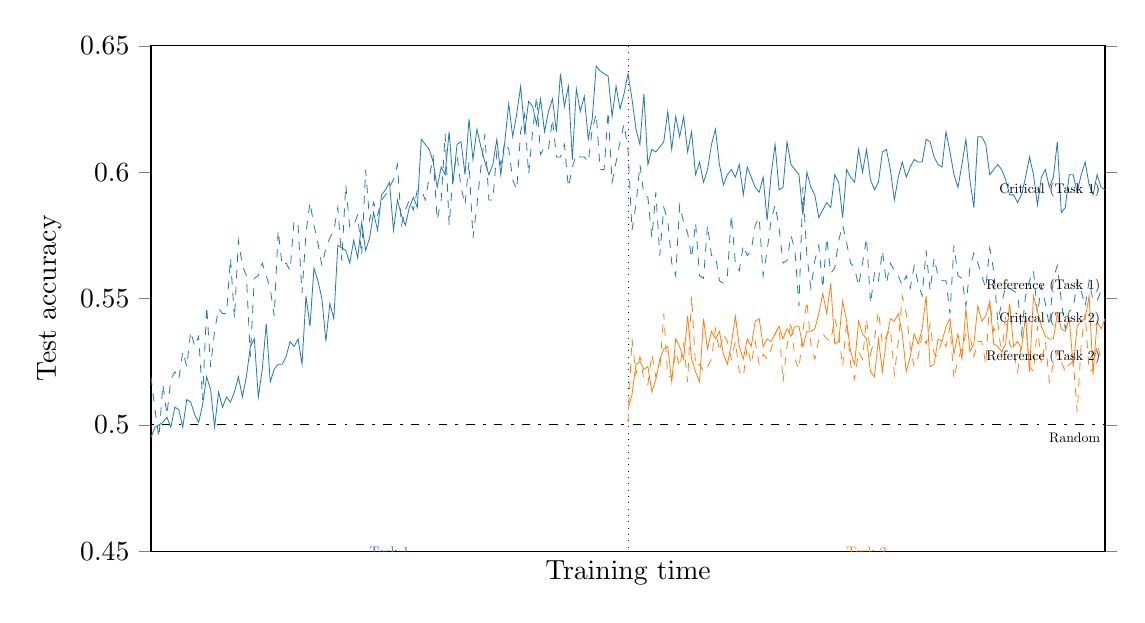 % This file was created by matplotlib2tikz v0.6.18.
\begin{tikzpicture}

\definecolor{color0}{rgb}{0.122,0.467,0.706}
\definecolor{color1}{rgb}{1,0.498,0.055}

\begin{axis}[
every y tick label/.style = {
rotate=0
},
height=8cm,
tick align=outside,
width=13.698cm,
x grid style={white!69.02!black},
xlabel={Training time},
xmajorticks=false,
xmin=0, xmax=240,
y grid style={white!69.02!black},
ylabel={Test accuracy},
ymin=0.45, ymax=0.65,
ytick pos=both
]
\addplot [line width=0.29pt, black, dotted, forget plot]
table [row sep=\\]{%
120	0 \\
120	1 \\
};
\addplot [line width=0.29pt, black, dash pattern=on 1pt off 3pt on 3pt off 3pt, forget plot]
table [row sep=\\]{%
0	0.5 \\
240	0.5 \\
};
\addplot [line width=0.29pt, color0, forget plot]
table [row sep=\\]{%
0	0.495 \\
1	0.499 \\
2	0.5 \\
3	0.501 \\
4	0.503 \\
5	0.499 \\
6	0.507 \\
7	0.506 \\
8	0.499 \\
9	0.51 \\
10	0.509 \\
11	0.504 \\
12	0.501 \\
13	0.508 \\
14	0.519 \\
15	0.514 \\
16	0.499 \\
17	0.513 \\
18	0.507 \\
19	0.511 \\
20	0.509 \\
21	0.513 \\
22	0.519 \\
23	0.511 \\
24	0.519 \\
25	0.531 \\
26	0.534 \\
27	0.511 \\
28	0.522 \\
29	0.54 \\
30	0.517 \\
31	0.522 \\
32	0.524 \\
33	0.524 \\
34	0.527 \\
35	0.533 \\
36	0.531 \\
37	0.534 \\
38	0.524 \\
39	0.551 \\
40	0.539 \\
41	0.562 \\
42	0.557 \\
43	0.55 \\
44	0.533 \\
45	0.548 \\
46	0.542 \\
47	0.571 \\
48	0.57 \\
49	0.569 \\
50	0.564 \\
51	0.573 \\
52	0.566 \\
53	0.58 \\
54	0.569 \\
55	0.574 \\
56	0.584 \\
57	0.577 \\
58	0.591 \\
59	0.593 \\
60	0.596 \\
61	0.577 \\
62	0.589 \\
63	0.583 \\
64	0.579 \\
65	0.586 \\
66	0.59 \\
67	0.586 \\
68	0.613 \\
69	0.611 \\
70	0.609 \\
71	0.604 \\
72	0.594 \\
73	0.602 \\
74	0.599 \\
75	0.616 \\
76	0.596 \\
77	0.611 \\
78	0.612 \\
79	0.599 \\
80	0.621 \\
81	0.605 \\
82	0.617 \\
83	0.61 \\
84	0.604 \\
85	0.599 \\
86	0.603 \\
87	0.613 \\
88	0.599 \\
89	0.612 \\
90	0.627 \\
91	0.614 \\
92	0.623 \\
93	0.634 \\
94	0.616 \\
95	0.628 \\
96	0.626 \\
97	0.619 \\
98	0.629 \\
99	0.616 \\
100	0.624 \\
101	0.629 \\
102	0.616 \\
103	0.639 \\
104	0.626 \\
105	0.634 \\
106	0.605 \\
107	0.633 \\
108	0.624 \\
109	0.63 \\
110	0.613 \\
111	0.621 \\
112	0.642 \\
113	0.64 \\
114	0.639 \\
115	0.638 \\
116	0.622 \\
117	0.634 \\
118	0.625 \\
119	0.631 \\
120	0.639 \\
121	0.629 \\
122	0.617 \\
123	0.611 \\
124	0.631 \\
125	0.603 \\
126	0.609 \\
127	0.608 \\
128	0.61 \\
129	0.612 \\
130	0.624 \\
131	0.609 \\
132	0.622 \\
133	0.614 \\
134	0.622 \\
135	0.608 \\
136	0.616 \\
137	0.599 \\
138	0.604 \\
139	0.596 \\
140	0.601 \\
141	0.611 \\
142	0.617 \\
143	0.603 \\
144	0.595 \\
145	0.599 \\
146	0.601 \\
147	0.598 \\
148	0.603 \\
149	0.591 \\
150	0.602 \\
151	0.598 \\
152	0.594 \\
153	0.592 \\
154	0.598 \\
155	0.581 \\
156	0.599 \\
157	0.611 \\
158	0.593 \\
159	0.594 \\
160	0.612 \\
161	0.603 \\
162	0.601 \\
163	0.599 \\
164	0.583 \\
165	0.6 \\
166	0.594 \\
167	0.591 \\
168	0.582 \\
169	0.585 \\
170	0.588 \\
171	0.586 \\
172	0.599 \\
173	0.596 \\
174	0.582 \\
175	0.601 \\
176	0.598 \\
177	0.596 \\
178	0.609 \\
179	0.6 \\
180	0.609 \\
181	0.597 \\
182	0.593 \\
183	0.596 \\
184	0.608 \\
185	0.609 \\
186	0.601 \\
187	0.589 \\
188	0.598 \\
189	0.604 \\
190	0.598 \\
191	0.602 \\
192	0.605 \\
193	0.604 \\
194	0.604 \\
195	0.613 \\
196	0.612 \\
197	0.606 \\
198	0.603 \\
199	0.602 \\
200	0.616 \\
201	0.608 \\
202	0.599 \\
203	0.594 \\
204	0.603 \\
205	0.613 \\
206	0.597 \\
207	0.586 \\
208	0.614 \\
209	0.614 \\
210	0.611 \\
211	0.599 \\
212	0.601 \\
213	0.603 \\
214	0.601 \\
215	0.597 \\
216	0.591 \\
217	0.591 \\
218	0.588 \\
219	0.591 \\
220	0.598 \\
221	0.606 \\
222	0.599 \\
223	0.587 \\
224	0.598 \\
225	0.601 \\
226	0.594 \\
227	0.598 \\
228	0.612 \\
229	0.584 \\
230	0.586 \\
231	0.599 \\
232	0.599 \\
233	0.592 \\
234	0.599 \\
235	0.604 \\
236	0.595 \\
237	0.591 \\
238	0.599 \\
239	0.594 \\
240	0.593 \\
};
\addplot [line width=0.29pt, color0, dashed, forget plot]
table [row sep=\\]{%
0	0.519 \\
1	0.506 \\
2	0.495 \\
3	0.516 \\
4	0.504 \\
5	0.518 \\
6	0.521 \\
7	0.518 \\
8	0.529 \\
9	0.523 \\
10	0.537 \\
11	0.531 \\
12	0.535 \\
13	0.51 \\
14	0.547 \\
15	0.523 \\
16	0.537 \\
17	0.546 \\
18	0.544 \\
19	0.544 \\
20	0.566 \\
21	0.542 \\
22	0.573 \\
23	0.563 \\
24	0.559 \\
25	0.527 \\
26	0.558 \\
27	0.559 \\
28	0.564 \\
29	0.559 \\
30	0.554 \\
31	0.543 \\
32	0.577 \\
33	0.563 \\
34	0.564 \\
35	0.561 \\
36	0.581 \\
37	0.579 \\
38	0.552 \\
39	0.576 \\
40	0.588 \\
41	0.579 \\
42	0.572 \\
43	0.563 \\
44	0.57 \\
45	0.574 \\
46	0.577 \\
47	0.586 \\
48	0.565 \\
49	0.595 \\
50	0.578 \\
51	0.579 \\
52	0.583 \\
53	0.567 \\
54	0.601 \\
55	0.581 \\
56	0.588 \\
57	0.583 \\
58	0.589 \\
59	0.591 \\
60	0.594 \\
61	0.597 \\
62	0.603 \\
63	0.579 \\
64	0.585 \\
65	0.589 \\
66	0.585 \\
67	0.593 \\
68	0.593 \\
69	0.589 \\
70	0.598 \\
71	0.606 \\
72	0.581 \\
73	0.589 \\
74	0.615 \\
75	0.579 \\
76	0.599 \\
77	0.607 \\
78	0.594 \\
79	0.587 \\
80	0.604 \\
81	0.574 \\
82	0.587 \\
83	0.602 \\
84	0.615 \\
85	0.589 \\
86	0.589 \\
87	0.608 \\
88	0.603 \\
89	0.612 \\
90	0.609 \\
91	0.597 \\
92	0.593 \\
93	0.616 \\
94	0.623 \\
95	0.599 \\
96	0.616 \\
97	0.63 \\
98	0.607 \\
99	0.61 \\
100	0.609 \\
101	0.621 \\
102	0.606 \\
103	0.606 \\
104	0.611 \\
105	0.594 \\
106	0.602 \\
107	0.607 \\
108	0.606 \\
109	0.606 \\
110	0.604 \\
111	0.617 \\
112	0.623 \\
113	0.601 \\
114	0.601 \\
115	0.624 \\
116	0.596 \\
117	0.604 \\
118	0.612 \\
119	0.619 \\
120	0.609 \\
121	0.577 \\
122	0.587 \\
123	0.603 \\
124	0.591 \\
125	0.59 \\
126	0.574 \\
127	0.592 \\
128	0.567 \\
129	0.586 \\
130	0.581 \\
131	0.564 \\
132	0.559 \\
133	0.587 \\
134	0.58 \\
135	0.576 \\
136	0.566 \\
137	0.58 \\
138	0.559 \\
139	0.558 \\
140	0.579 \\
141	0.567 \\
142	0.567 \\
143	0.557 \\
144	0.556 \\
145	0.559 \\
146	0.583 \\
147	0.564 \\
148	0.561 \\
149	0.571 \\
150	0.567 \\
151	0.569 \\
152	0.579 \\
153	0.582 \\
154	0.559 \\
155	0.569 \\
156	0.581 \\
157	0.587 \\
158	0.578 \\
159	0.564 \\
160	0.565 \\
161	0.575 \\
162	0.569 \\
163	0.547 \\
164	0.594 \\
165	0.567 \\
166	0.554 \\
167	0.565 \\
168	0.571 \\
169	0.554 \\
170	0.574 \\
171	0.56 \\
172	0.562 \\
173	0.573 \\
174	0.579 \\
175	0.572 \\
176	0.564 \\
177	0.562 \\
178	0.555 \\
179	0.564 \\
180	0.574 \\
181	0.548 \\
182	0.56 \\
183	0.557 \\
184	0.569 \\
185	0.556 \\
186	0.564 \\
187	0.561 \\
188	0.559 \\
189	0.555 \\
190	0.559 \\
191	0.554 \\
192	0.563 \\
193	0.556 \\
194	0.551 \\
195	0.569 \\
196	0.553 \\
197	0.566 \\
198	0.559 \\
199	0.557 \\
200	0.557 \\
201	0.544 \\
202	0.571 \\
203	0.559 \\
204	0.558 \\
205	0.547 \\
206	0.562 \\
207	0.568 \\
208	0.564 \\
209	0.559 \\
210	0.554 \\
211	0.57 \\
212	0.561 \\
213	0.541 \\
214	0.548 \\
215	0.555 \\
216	0.554 \\
217	0.553 \\
218	0.552 \\
219	0.536 \\
220	0.551 \\
221	0.557 \\
222	0.561 \\
223	0.544 \\
224	0.555 \\
225	0.548 \\
226	0.539 \\
227	0.558 \\
228	0.563 \\
229	0.549 \\
230	0.538 \\
231	0.545 \\
232	0.546 \\
233	0.557 \\
234	0.553 \\
235	0.547 \\
236	0.557 \\
237	0.549 \\
238	0.549 \\
239	0.553 \\
240	0.555 \\
};
\addplot [line width=0.29pt, color1, forget plot]
table [row sep=\\]{%
120	0.506 \\
121	0.512 \\
122	0.524 \\
123	0.525 \\
124	0.522 \\
125	0.523 \\
126	0.513 \\
127	0.518 \\
128	0.526 \\
129	0.53 \\
130	0.531 \\
131	0.517 \\
132	0.534 \\
133	0.531 \\
134	0.526 \\
135	0.543 \\
136	0.526 \\
137	0.521 \\
138	0.517 \\
139	0.542 \\
140	0.53 \\
141	0.537 \\
142	0.534 \\
143	0.537 \\
144	0.528 \\
145	0.524 \\
146	0.532 \\
147	0.543 \\
148	0.531 \\
149	0.526 \\
150	0.534 \\
151	0.531 \\
152	0.541 \\
153	0.542 \\
154	0.531 \\
155	0.534 \\
156	0.533 \\
157	0.536 \\
158	0.539 \\
159	0.534 \\
160	0.538 \\
161	0.535 \\
162	0.539 \\
163	0.539 \\
164	0.531 \\
165	0.537 \\
166	0.537 \\
167	0.538 \\
168	0.544 \\
169	0.552 \\
170	0.544 \\
171	0.556 \\
172	0.532 \\
173	0.533 \\
174	0.549 \\
175	0.541 \\
176	0.529 \\
177	0.524 \\
178	0.541 \\
179	0.536 \\
180	0.534 \\
181	0.521 \\
182	0.519 \\
183	0.534 \\
184	0.521 \\
185	0.534 \\
186	0.542 \\
187	0.541 \\
188	0.544 \\
189	0.536 \\
190	0.521 \\
191	0.527 \\
192	0.536 \\
193	0.532 \\
194	0.538 \\
195	0.551 \\
196	0.523 \\
197	0.524 \\
198	0.534 \\
199	0.533 \\
200	0.539 \\
201	0.542 \\
202	0.528 \\
203	0.536 \\
204	0.526 \\
205	0.546 \\
206	0.529 \\
207	0.532 \\
208	0.547 \\
209	0.541 \\
210	0.543 \\
211	0.549 \\
212	0.532 \\
213	0.531 \\
214	0.529 \\
215	0.532 \\
216	0.548 \\
217	0.531 \\
218	0.533 \\
219	0.53 \\
220	0.543 \\
221	0.521 \\
222	0.551 \\
223	0.545 \\
224	0.539 \\
225	0.535 \\
226	0.534 \\
227	0.534 \\
228	0.544 \\
229	0.538 \\
230	0.537 \\
231	0.542 \\
232	0.523 \\
233	0.539 \\
234	0.541 \\
235	0.542 \\
236	0.551 \\
237	0.52 \\
238	0.541 \\
239	0.538 \\
240	0.542 \\
};
\addplot [line width=0.29pt, color1, dashed, forget plot]
table [row sep=\\]{%
120	0.501 \\
121	0.534 \\
122	0.52 \\
123	0.527 \\
124	0.518 \\
125	0.516 \\
126	0.528 \\
127	0.519 \\
128	0.522 \\
129	0.544 \\
130	0.519 \\
131	0.519 \\
132	0.529 \\
133	0.523 \\
134	0.532 \\
135	0.517 \\
136	0.551 \\
137	0.523 \\
138	0.524 \\
139	0.521 \\
140	0.523 \\
141	0.526 \\
142	0.538 \\
143	0.529 \\
144	0.536 \\
145	0.533 \\
146	0.526 \\
147	0.533 \\
148	0.521 \\
149	0.519 \\
150	0.531 \\
151	0.524 \\
152	0.533 \\
153	0.524 \\
154	0.528 \\
155	0.526 \\
156	0.53 \\
157	0.536 \\
158	0.539 \\
159	0.517 \\
160	0.531 \\
161	0.541 \\
162	0.526 \\
163	0.522 \\
164	0.537 \\
165	0.549 \\
166	0.532 \\
167	0.526 \\
168	0.534 \\
169	0.536 \\
170	0.534 \\
171	0.533 \\
172	0.542 \\
173	0.536 \\
174	0.523 \\
175	0.541 \\
176	0.524 \\
177	0.518 \\
178	0.529 \\
179	0.526 \\
180	0.542 \\
181	0.528 \\
182	0.534 \\
183	0.545 \\
184	0.532 \\
185	0.535 \\
186	0.538 \\
187	0.52 \\
188	0.533 \\
189	0.551 \\
190	0.544 \\
191	0.531 \\
192	0.523 \\
193	0.527 \\
194	0.536 \\
195	0.532 \\
196	0.54 \\
197	0.528 \\
198	0.527 \\
199	0.534 \\
200	0.531 \\
201	0.539 \\
202	0.518 \\
203	0.526 \\
204	0.53 \\
205	0.536 \\
206	0.536 \\
207	0.527 \\
208	0.533 \\
209	0.533 \\
210	0.524 \\
211	0.549 \\
212	0.537 \\
213	0.541 \\
214	0.527 \\
215	0.543 \\
216	0.532 \\
217	0.529 \\
218	0.521 \\
219	0.532 \\
220	0.542 \\
221	0.523 \\
222	0.521 \\
223	0.539 \\
224	0.524 \\
225	0.533 \\
226	0.517 \\
227	0.524 \\
228	0.529 \\
229	0.525 \\
230	0.521 \\
231	0.524 \\
232	0.525 \\
233	0.505 \\
234	0.532 \\
235	0.544 \\
236	0.521 \\
237	0.522 \\
238	0.532 \\
239	0.526 \\
240	0.527 \\
};
\node at (axis cs:60,0.45)[
  scale=0.5,
  text=color0,
  rotate=0.0
]{ Task 1};
\node at (axis cs:180,0.45)[
  scale=0.5,
  text=color1,
  rotate=0.0
]{ Task 2};
\node at (axis cs:240,0.495)[
  scale=0.5,
  anchor= east,
  text=black,
  rotate=0.0
]{ Random};
\node at (axis cs:240,0.593)[
  scale=0.5,
  anchor= east,
  text=black,
  rotate=0.0
]{ Critical (Task 1)};
\node at (axis cs:240,0.542)[
  scale=0.5,
  anchor= east,
  text=black,
  rotate=0.0
]{ Critical (Task 2)};
\node at (axis cs:240,0.555)[
  scale=0.5,
  anchor= east,
  text=black,
  rotate=0.0
]{ Reference (Task 1)};
\node at (axis cs:240,0.527)[
  scale=0.5,
  anchor= east,
  text=black,
  rotate=0.0
]{ Reference (Task 2)};
\end{axis}

\end{tikzpicture}